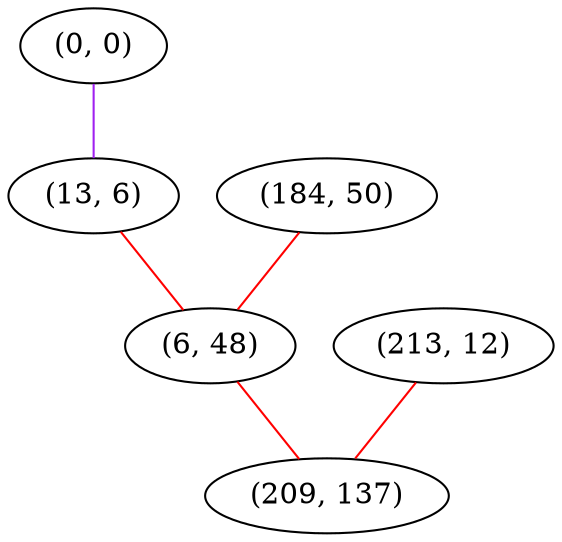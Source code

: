 graph "" {
"(0, 0)";
"(184, 50)";
"(13, 6)";
"(213, 12)";
"(6, 48)";
"(209, 137)";
"(0, 0)" -- "(13, 6)"  [color=purple, key=0, weight=4];
"(184, 50)" -- "(6, 48)"  [color=red, key=0, weight=1];
"(13, 6)" -- "(6, 48)"  [color=red, key=0, weight=1];
"(213, 12)" -- "(209, 137)"  [color=red, key=0, weight=1];
"(6, 48)" -- "(209, 137)"  [color=red, key=0, weight=1];
}
